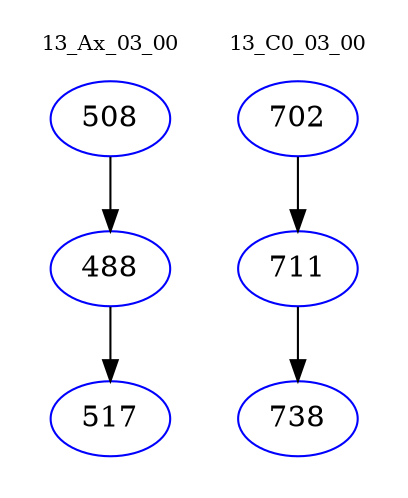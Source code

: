 digraph{
subgraph cluster_0 {
color = white
label = "13_Ax_03_00";
fontsize=10;
T0_508 [label="508", color="blue"]
T0_508 -> T0_488 [color="black"]
T0_488 [label="488", color="blue"]
T0_488 -> T0_517 [color="black"]
T0_517 [label="517", color="blue"]
}
subgraph cluster_1 {
color = white
label = "13_C0_03_00";
fontsize=10;
T1_702 [label="702", color="blue"]
T1_702 -> T1_711 [color="black"]
T1_711 [label="711", color="blue"]
T1_711 -> T1_738 [color="black"]
T1_738 [label="738", color="blue"]
}
}
